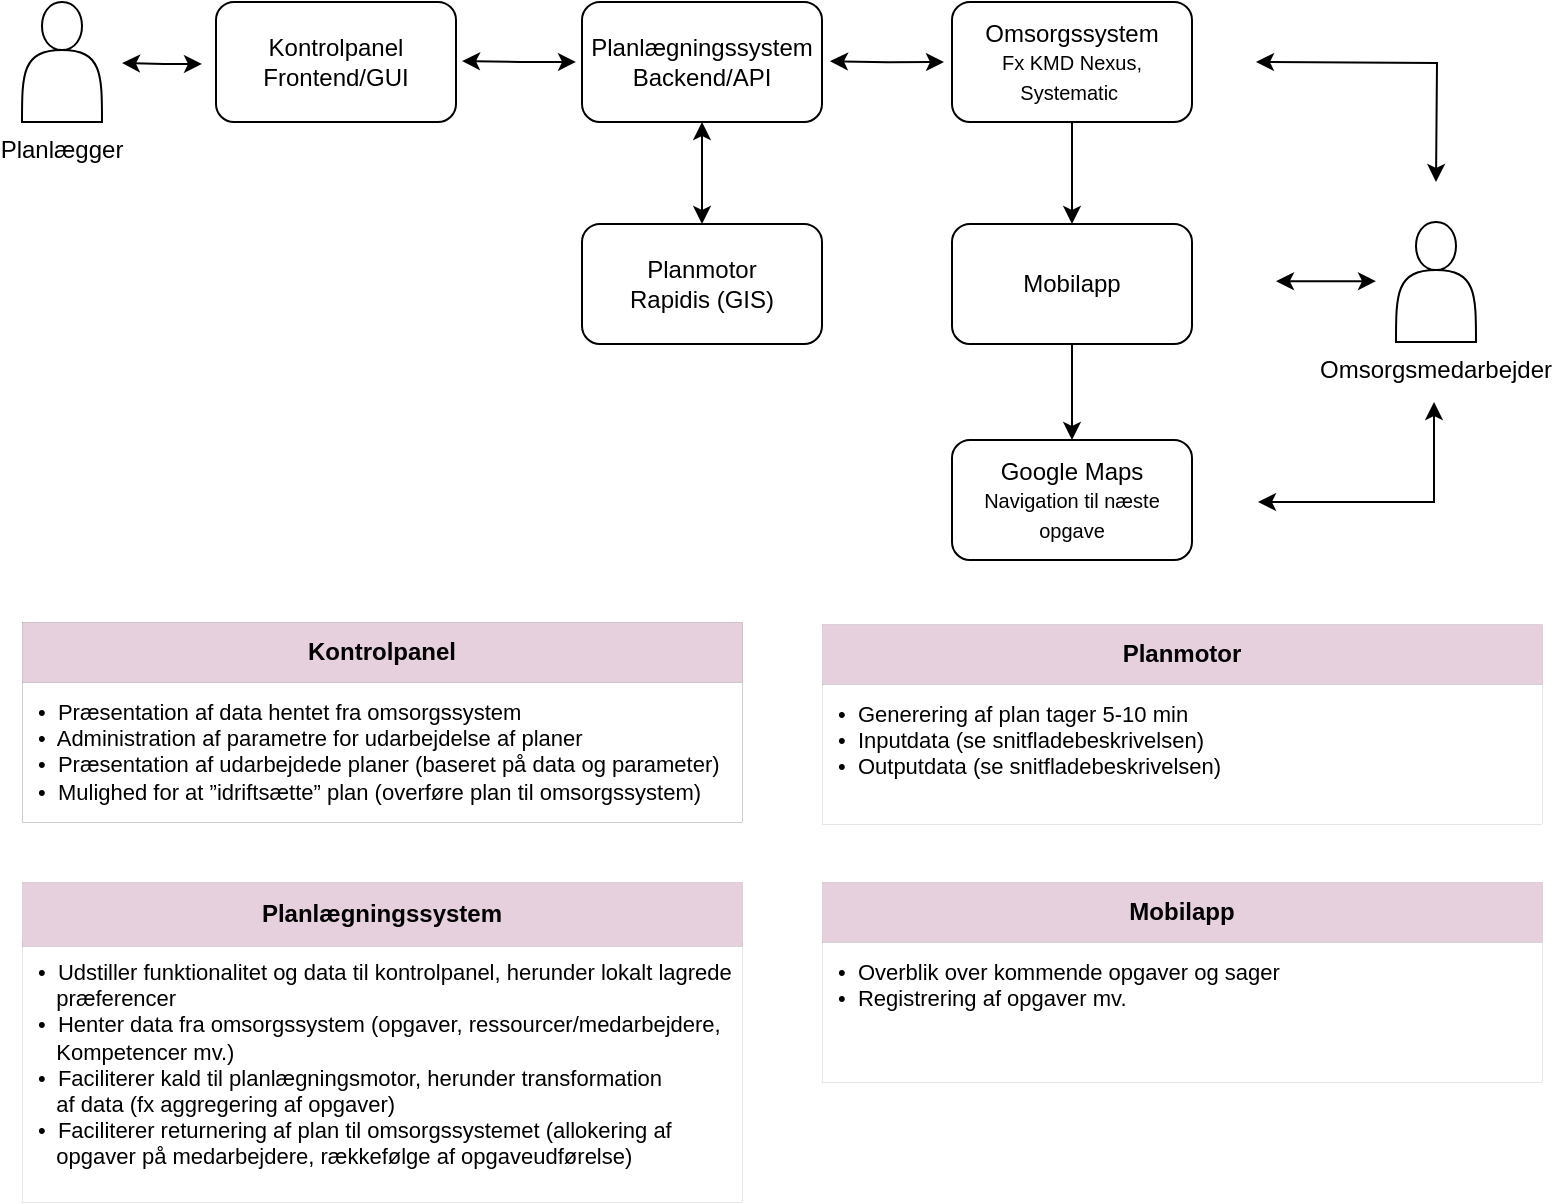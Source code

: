 <mxfile version="26.0.14">
  <diagram name="Page-1" id="dHLGTguul6BB3BgVsBMF">
    <mxGraphModel dx="2593" dy="1383" grid="1" gridSize="10" guides="1" tooltips="1" connect="1" arrows="1" fold="1" page="1" pageScale="1" pageWidth="827" pageHeight="1169" math="0" shadow="0">
      <root>
        <mxCell id="0" />
        <mxCell id="1" parent="0" />
        <mxCell id="lqz_EEA4dAWb-DeIXNUe-2" value="Planlægger" style="shape=actor;whiteSpace=wrap;html=1;labelPosition=center;verticalLabelPosition=bottom;align=center;verticalAlign=top;" vertex="1" parent="1">
          <mxGeometry x="40" y="190" width="40" height="60" as="geometry" />
        </mxCell>
        <mxCell id="lqz_EEA4dAWb-DeIXNUe-3" value="Kontrolpanel&lt;div&gt;Frontend/GUI&lt;/div&gt;" style="rounded=1;whiteSpace=wrap;html=1;" vertex="1" parent="1">
          <mxGeometry x="137" y="190" width="120" height="60" as="geometry" />
        </mxCell>
        <mxCell id="lqz_EEA4dAWb-DeIXNUe-6" value="" style="edgeStyle=orthogonalEdgeStyle;rounded=0;orthogonalLoop=1;jettySize=auto;html=1;startArrow=classic;startFill=1;" edge="1" parent="1" source="lqz_EEA4dAWb-DeIXNUe-4" target="lqz_EEA4dAWb-DeIXNUe-5">
          <mxGeometry relative="1" as="geometry" />
        </mxCell>
        <mxCell id="lqz_EEA4dAWb-DeIXNUe-4" value="Planlægningssystem&lt;div&gt;Backend/API&lt;/div&gt;" style="rounded=1;whiteSpace=wrap;html=1;" vertex="1" parent="1">
          <mxGeometry x="320" y="190" width="120" height="60" as="geometry" />
        </mxCell>
        <mxCell id="lqz_EEA4dAWb-DeIXNUe-5" value="Planmotor&lt;div&gt;Rapidis (GIS)&lt;/div&gt;" style="whiteSpace=wrap;html=1;rounded=1;" vertex="1" parent="1">
          <mxGeometry x="320" y="301" width="120" height="60" as="geometry" />
        </mxCell>
        <mxCell id="lqz_EEA4dAWb-DeIXNUe-11" value="" style="edgeStyle=orthogonalEdgeStyle;rounded=0;orthogonalLoop=1;jettySize=auto;html=1;" edge="1" parent="1" source="lqz_EEA4dAWb-DeIXNUe-7" target="lqz_EEA4dAWb-DeIXNUe-8">
          <mxGeometry relative="1" as="geometry" />
        </mxCell>
        <mxCell id="lqz_EEA4dAWb-DeIXNUe-7" value="Omsorgssystem&lt;div&gt;&lt;font style=&quot;font-size: 10px;&quot;&gt;Fx KMD Nexus, Systematic&amp;nbsp;&lt;/font&gt;&lt;/div&gt;" style="rounded=1;whiteSpace=wrap;html=1;" vertex="1" parent="1">
          <mxGeometry x="505" y="190" width="120" height="60" as="geometry" />
        </mxCell>
        <mxCell id="lqz_EEA4dAWb-DeIXNUe-10" value="" style="edgeStyle=orthogonalEdgeStyle;rounded=0;orthogonalLoop=1;jettySize=auto;html=1;" edge="1" parent="1" source="lqz_EEA4dAWb-DeIXNUe-8" target="lqz_EEA4dAWb-DeIXNUe-9">
          <mxGeometry relative="1" as="geometry" />
        </mxCell>
        <mxCell id="lqz_EEA4dAWb-DeIXNUe-8" value="Mobilapp" style="rounded=1;whiteSpace=wrap;html=1;" vertex="1" parent="1">
          <mxGeometry x="505" y="301" width="120" height="60" as="geometry" />
        </mxCell>
        <mxCell id="lqz_EEA4dAWb-DeIXNUe-9" value="Google Maps&lt;div&gt;&lt;font style=&quot;font-size: 10px;&quot;&gt;Navigation til næste opgave&lt;/font&gt;&lt;/div&gt;" style="rounded=1;whiteSpace=wrap;html=1;" vertex="1" parent="1">
          <mxGeometry x="505" y="409" width="120" height="60" as="geometry" />
        </mxCell>
        <mxCell id="lqz_EEA4dAWb-DeIXNUe-28" value="" style="edgeStyle=orthogonalEdgeStyle;rounded=0;orthogonalLoop=1;jettySize=auto;html=1;startArrow=classic;startFill=1;" edge="1" parent="1">
          <mxGeometry relative="1" as="geometry">
            <mxPoint x="746" y="390" as="sourcePoint" />
            <mxPoint x="658" y="440" as="targetPoint" />
            <Array as="points">
              <mxPoint x="746" y="440" />
            </Array>
          </mxGeometry>
        </mxCell>
        <mxCell id="lqz_EEA4dAWb-DeIXNUe-12" value="Omsorgsmedarbejder" style="shape=actor;whiteSpace=wrap;html=1;labelPosition=center;verticalLabelPosition=bottom;align=center;verticalAlign=top;" vertex="1" parent="1">
          <mxGeometry x="727" y="300" width="40" height="60" as="geometry" />
        </mxCell>
        <mxCell id="lqz_EEA4dAWb-DeIXNUe-22" value="" style="edgeStyle=orthogonalEdgeStyle;rounded=0;orthogonalLoop=1;jettySize=auto;html=1;startArrow=classic;startFill=1;" edge="1" parent="1">
          <mxGeometry relative="1" as="geometry">
            <mxPoint x="444" y="219.58" as="sourcePoint" />
            <mxPoint x="501" y="220" as="targetPoint" />
          </mxGeometry>
        </mxCell>
        <mxCell id="lqz_EEA4dAWb-DeIXNUe-23" value="" style="edgeStyle=orthogonalEdgeStyle;rounded=0;orthogonalLoop=1;jettySize=auto;html=1;startArrow=classic;startFill=1;strokeColor=default;curved=0;" edge="1" parent="1">
          <mxGeometry relative="1" as="geometry">
            <mxPoint x="90" y="220.54" as="sourcePoint" />
            <mxPoint x="130" y="220.96" as="targetPoint" />
          </mxGeometry>
        </mxCell>
        <mxCell id="lqz_EEA4dAWb-DeIXNUe-24" value="" style="edgeStyle=orthogonalEdgeStyle;rounded=0;orthogonalLoop=1;jettySize=auto;html=1;startArrow=classic;startFill=1;" edge="1" parent="1">
          <mxGeometry relative="1" as="geometry">
            <mxPoint x="260" y="219.52" as="sourcePoint" />
            <mxPoint x="317" y="219.94" as="targetPoint" />
          </mxGeometry>
        </mxCell>
        <mxCell id="lqz_EEA4dAWb-DeIXNUe-25" value="" style="edgeStyle=orthogonalEdgeStyle;rounded=0;orthogonalLoop=1;jettySize=auto;html=1;startArrow=classic;startFill=1;" edge="1" parent="1">
          <mxGeometry relative="1" as="geometry">
            <mxPoint x="657" y="220" as="sourcePoint" />
            <mxPoint x="747" y="280" as="targetPoint" />
          </mxGeometry>
        </mxCell>
        <mxCell id="lqz_EEA4dAWb-DeIXNUe-26" value="" style="edgeStyle=orthogonalEdgeStyle;rounded=0;orthogonalLoop=1;jettySize=auto;html=1;startArrow=classic;startFill=1;" edge="1" parent="1">
          <mxGeometry relative="1" as="geometry">
            <mxPoint x="667" y="329.58" as="sourcePoint" />
            <mxPoint x="717" y="329.58" as="targetPoint" />
          </mxGeometry>
        </mxCell>
        <mxCell id="lqz_EEA4dAWb-DeIXNUe-51" value="" style="group;strokeColor=#000000;strokeWidth=0;" vertex="1" connectable="0" parent="1">
          <mxGeometry x="40" y="500" width="360" height="100" as="geometry" />
        </mxCell>
        <mxCell id="lqz_EEA4dAWb-DeIXNUe-49" value="•  Præsentation af data hentet fra omsorgssystem&#xa;•  Administration af parametre for udarbejdelse af planer&#xa;•  Præsentation af udarbejdede planer (baseret på data og parameter)&#xa;•  Mulighed for at ”idriftsætte” plan (overføre plan til omsorgssystem)" style="text;whiteSpace=wrap;strokeColor=#000000;fontSize=11;spacing=4;spacingLeft=4;strokeWidth=0;" vertex="1" parent="lqz_EEA4dAWb-DeIXNUe-51">
          <mxGeometry y="30" width="360" height="70" as="geometry" />
        </mxCell>
        <mxCell id="lqz_EEA4dAWb-DeIXNUe-50" value="Kontrolpanel" style="text;whiteSpace=wrap;strokeColor=#000000;fontStyle=1;fillColor=#E6D0DE;fillStyle=solid;labelPosition=center;verticalLabelPosition=middle;align=center;verticalAlign=middle;strokeWidth=0;" vertex="1" parent="lqz_EEA4dAWb-DeIXNUe-51">
          <mxGeometry width="360" height="30" as="geometry" />
        </mxCell>
        <mxCell id="lqz_EEA4dAWb-DeIXNUe-58" value="" style="group" vertex="1" connectable="0" parent="1">
          <mxGeometry x="440" y="630" width="360" height="100" as="geometry" />
        </mxCell>
        <mxCell id="lqz_EEA4dAWb-DeIXNUe-57" value="Mobilapp" style="text;whiteSpace=wrap;strokeColor=default;fontStyle=1;fillColor=#E6D0DE;fillStyle=solid;labelPosition=center;verticalLabelPosition=middle;align=center;verticalAlign=middle;strokeWidth=0;" vertex="1" parent="lqz_EEA4dAWb-DeIXNUe-58">
          <mxGeometry width="360" height="30" as="geometry" />
        </mxCell>
        <mxCell id="lqz_EEA4dAWb-DeIXNUe-56" value="•  Overblik over kommende opgaver og sager&#xa;•  Registrering af opgaver mv. " style="text;whiteSpace=wrap;strokeColor=#000000;fontSize=11;fontFamily=Helvetica;spacingTop=0;spacing=4;spacingLeft=4;strokeWidth=0;fillColor=default;" vertex="1" parent="lqz_EEA4dAWb-DeIXNUe-58">
          <mxGeometry y="30" width="360" height="70" as="geometry" />
        </mxCell>
        <mxCell id="lqz_EEA4dAWb-DeIXNUe-59" value="" style="group" vertex="1" connectable="0" parent="1">
          <mxGeometry x="40" y="630" width="360" height="160" as="geometry" />
        </mxCell>
        <mxCell id="lqz_EEA4dAWb-DeIXNUe-53" value="•  Udstiller funktionalitet og data til kontrolpanel, herunder lokalt lagrede&#xa;   præferencer&#xa;•  Henter data fra omsorgssystem (opgaver, ressourcer/medarbejdere, &#xa;   Kompetencer mv.)&#xa;•  Faciliterer kald til planlægningsmotor, herunder transformation&#xa;   af data (fx aggregering af opgaver)&#xa;•  Faciliterer returnering af plan til omsorgssystemet (allokering af&#xa;   opgaver på medarbejdere, rækkefølge af opgaveudførelse)" style="text;whiteSpace=wrap;strokeColor=#000000;fontSize=11;spacing=4;spacingLeft=4;strokeWidth=0;" vertex="1" parent="lqz_EEA4dAWb-DeIXNUe-59">
          <mxGeometry y="30.106" width="360" height="129.894" as="geometry" />
        </mxCell>
        <mxCell id="lqz_EEA4dAWb-DeIXNUe-54" value="Planlægningssystem" style="text;whiteSpace=wrap;strokeColor=#000000;fontStyle=1;fillColor=#E6D0DE;fillStyle=solid;labelPosition=center;verticalLabelPosition=middle;align=center;verticalAlign=middle;strokeWidth=0;" vertex="1" parent="lqz_EEA4dAWb-DeIXNUe-59">
          <mxGeometry width="360" height="32" as="geometry" />
        </mxCell>
        <mxCell id="lqz_EEA4dAWb-DeIXNUe-60" value="" style="group" vertex="1" connectable="0" parent="1">
          <mxGeometry x="440" y="501" width="360" height="100" as="geometry" />
        </mxCell>
        <mxCell id="lqz_EEA4dAWb-DeIXNUe-61" value="Planmotor" style="text;whiteSpace=wrap;strokeColor=default;fontStyle=1;fillColor=#E6D0DE;fillStyle=solid;labelPosition=center;verticalLabelPosition=middle;align=center;verticalAlign=middle;strokeWidth=0;" vertex="1" parent="lqz_EEA4dAWb-DeIXNUe-60">
          <mxGeometry width="360" height="30" as="geometry" />
        </mxCell>
        <mxCell id="lqz_EEA4dAWb-DeIXNUe-62" value="•  Generering af plan tager 5-10 min&#xa;•  Inputdata (se snitfladebeskrivelsen)&#xa;•  Outputdata (se snitfladebeskrivelsen)" style="text;whiteSpace=wrap;strokeColor=#000000;fontSize=11;fontFamily=Helvetica;spacingTop=0;spacing=4;spacingLeft=4;strokeWidth=0;fillColor=default;" vertex="1" parent="lqz_EEA4dAWb-DeIXNUe-60">
          <mxGeometry y="30" width="360" height="70" as="geometry" />
        </mxCell>
      </root>
    </mxGraphModel>
  </diagram>
</mxfile>

